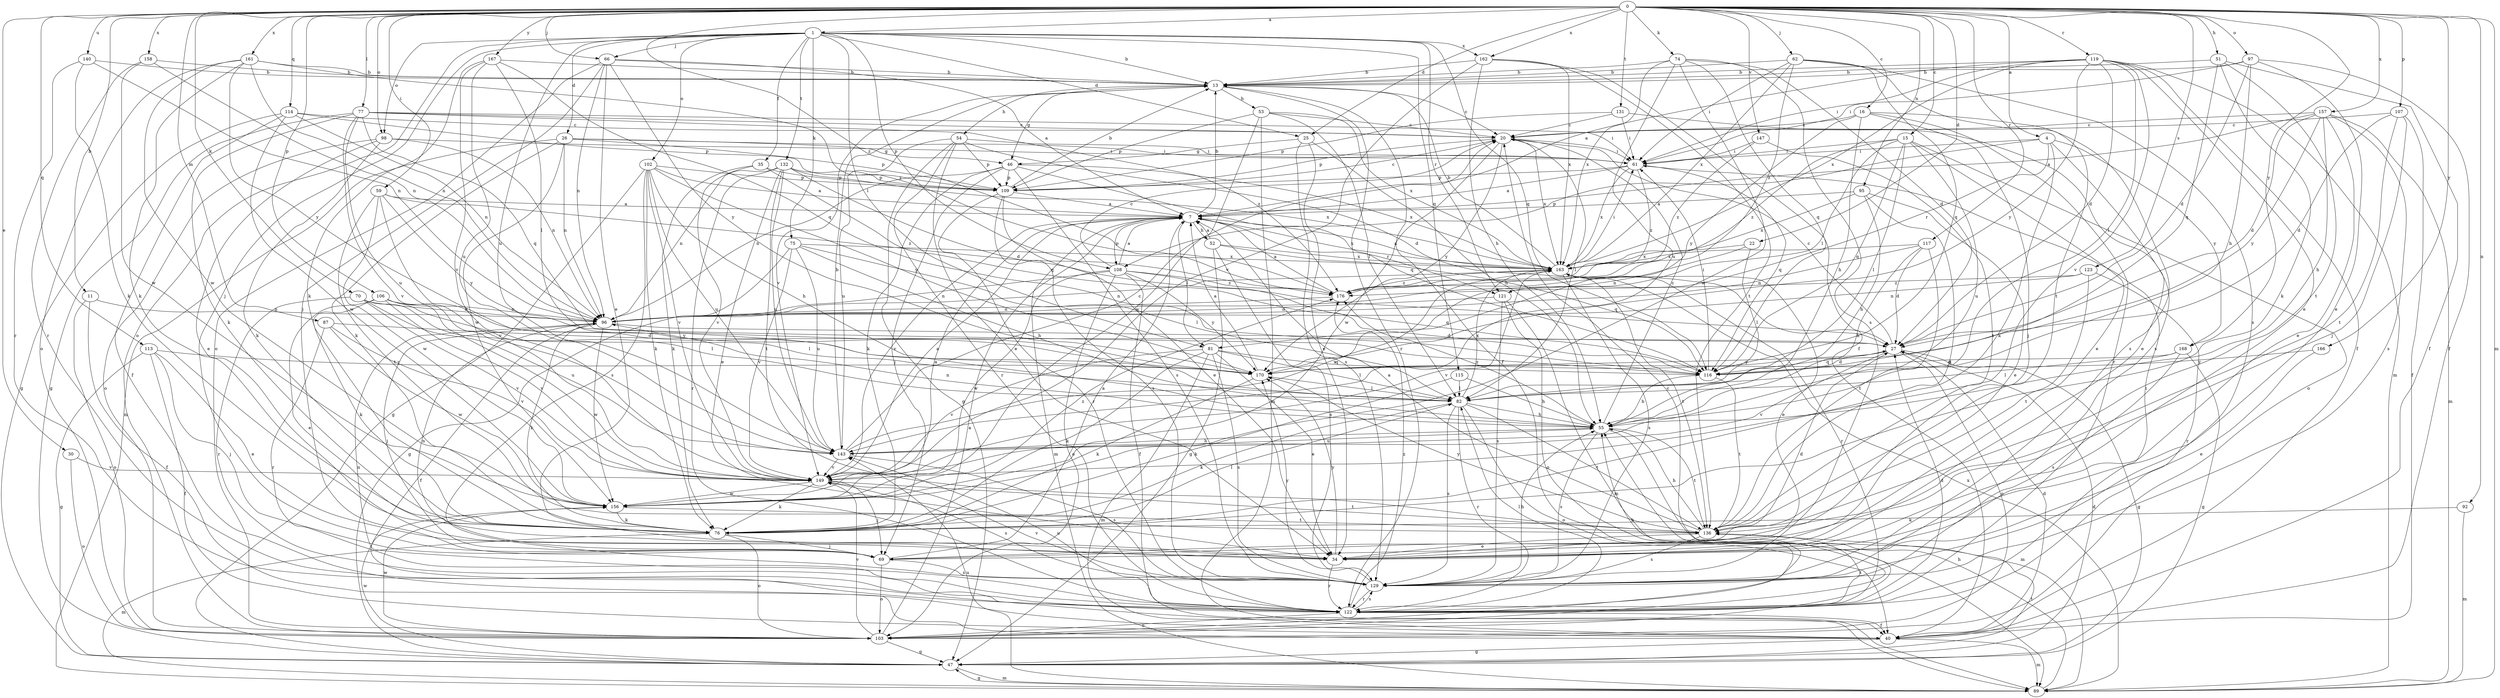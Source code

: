 strict digraph  {
0;
1;
4;
7;
11;
13;
15;
16;
20;
22;
25;
26;
27;
30;
34;
35;
40;
46;
47;
51;
52;
53;
54;
55;
59;
61;
62;
66;
69;
70;
74;
75;
76;
77;
81;
82;
87;
89;
92;
95;
96;
97;
98;
102;
103;
106;
107;
108;
109;
113;
114;
115;
116;
117;
119;
121;
122;
123;
129;
131;
132;
136;
140;
143;
147;
149;
156;
157;
158;
161;
162;
163;
166;
167;
168;
170;
176;
0 -> 1  [label=a];
0 -> 4  [label=a];
0 -> 11  [label=b];
0 -> 15  [label=c];
0 -> 16  [label=c];
0 -> 22  [label=d];
0 -> 25  [label=d];
0 -> 30  [label=e];
0 -> 51  [label=h];
0 -> 59  [label=i];
0 -> 62  [label=j];
0 -> 66  [label=j];
0 -> 70  [label=k];
0 -> 74  [label=k];
0 -> 77  [label=l];
0 -> 87  [label=m];
0 -> 89  [label=m];
0 -> 92  [label=n];
0 -> 95  [label=n];
0 -> 97  [label=o];
0 -> 98  [label=o];
0 -> 106  [label=p];
0 -> 107  [label=p];
0 -> 113  [label=q];
0 -> 114  [label=q];
0 -> 117  [label=r];
0 -> 119  [label=r];
0 -> 123  [label=s];
0 -> 131  [label=t];
0 -> 140  [label=u];
0 -> 147  [label=v];
0 -> 157  [label=x];
0 -> 158  [label=x];
0 -> 161  [label=x];
0 -> 162  [label=x];
0 -> 166  [label=y];
0 -> 167  [label=y];
0 -> 168  [label=y];
0 -> 176  [label=z];
1 -> 13  [label=b];
1 -> 25  [label=d];
1 -> 26  [label=d];
1 -> 35  [label=f];
1 -> 66  [label=j];
1 -> 69  [label=j];
1 -> 75  [label=k];
1 -> 81  [label=l];
1 -> 98  [label=o];
1 -> 102  [label=o];
1 -> 103  [label=o];
1 -> 108  [label=p];
1 -> 115  [label=q];
1 -> 116  [label=q];
1 -> 121  [label=r];
1 -> 132  [label=t];
1 -> 143  [label=u];
1 -> 162  [label=x];
4 -> 34  [label=e];
4 -> 61  [label=i];
4 -> 76  [label=k];
4 -> 108  [label=p];
4 -> 121  [label=r];
4 -> 168  [label=y];
7 -> 13  [label=b];
7 -> 52  [label=h];
7 -> 81  [label=l];
7 -> 89  [label=m];
7 -> 108  [label=p];
7 -> 121  [label=r];
7 -> 149  [label=v];
7 -> 163  [label=x];
11 -> 40  [label=f];
11 -> 96  [label=n];
11 -> 103  [label=o];
13 -> 20  [label=c];
13 -> 40  [label=f];
13 -> 46  [label=g];
13 -> 53  [label=h];
13 -> 54  [label=h];
13 -> 122  [label=r];
13 -> 149  [label=v];
15 -> 34  [label=e];
15 -> 61  [label=i];
15 -> 81  [label=l];
15 -> 82  [label=l];
15 -> 103  [label=o];
15 -> 116  [label=q];
15 -> 143  [label=u];
15 -> 176  [label=z];
16 -> 20  [label=c];
16 -> 55  [label=h];
16 -> 69  [label=j];
16 -> 122  [label=r];
16 -> 129  [label=s];
16 -> 170  [label=y];
20 -> 61  [label=i];
20 -> 82  [label=l];
20 -> 109  [label=p];
20 -> 156  [label=w];
20 -> 163  [label=x];
20 -> 170  [label=y];
22 -> 82  [label=l];
22 -> 96  [label=n];
22 -> 163  [label=x];
25 -> 34  [label=e];
25 -> 46  [label=g];
25 -> 55  [label=h];
25 -> 129  [label=s];
26 -> 46  [label=g];
26 -> 61  [label=i];
26 -> 76  [label=k];
26 -> 89  [label=m];
26 -> 96  [label=n];
26 -> 109  [label=p];
26 -> 156  [label=w];
27 -> 20  [label=c];
27 -> 47  [label=g];
27 -> 103  [label=o];
27 -> 116  [label=q];
27 -> 149  [label=v];
27 -> 170  [label=y];
30 -> 103  [label=o];
30 -> 149  [label=v];
34 -> 122  [label=r];
34 -> 170  [label=y];
35 -> 76  [label=k];
35 -> 109  [label=p];
35 -> 116  [label=q];
35 -> 149  [label=v];
40 -> 27  [label=d];
40 -> 47  [label=g];
40 -> 89  [label=m];
46 -> 69  [label=j];
46 -> 76  [label=k];
46 -> 96  [label=n];
46 -> 109  [label=p];
46 -> 116  [label=q];
46 -> 129  [label=s];
46 -> 163  [label=x];
47 -> 27  [label=d];
47 -> 89  [label=m];
47 -> 136  [label=t];
47 -> 156  [label=w];
51 -> 13  [label=b];
51 -> 40  [label=f];
51 -> 76  [label=k];
51 -> 116  [label=q];
51 -> 136  [label=t];
52 -> 7  [label=a];
52 -> 47  [label=g];
52 -> 116  [label=q];
52 -> 129  [label=s];
52 -> 163  [label=x];
53 -> 20  [label=c];
53 -> 82  [label=l];
53 -> 89  [label=m];
53 -> 109  [label=p];
53 -> 156  [label=w];
53 -> 163  [label=x];
54 -> 27  [label=d];
54 -> 34  [label=e];
54 -> 47  [label=g];
54 -> 61  [label=i];
54 -> 109  [label=p];
54 -> 122  [label=r];
54 -> 143  [label=u];
55 -> 20  [label=c];
55 -> 89  [label=m];
55 -> 96  [label=n];
55 -> 129  [label=s];
55 -> 136  [label=t];
55 -> 143  [label=u];
55 -> 176  [label=z];
59 -> 7  [label=a];
59 -> 136  [label=t];
59 -> 149  [label=v];
59 -> 156  [label=w];
59 -> 170  [label=y];
59 -> 176  [label=z];
61 -> 7  [label=a];
61 -> 109  [label=p];
61 -> 116  [label=q];
61 -> 163  [label=x];
61 -> 176  [label=z];
62 -> 13  [label=b];
62 -> 61  [label=i];
62 -> 116  [label=q];
62 -> 129  [label=s];
62 -> 136  [label=t];
62 -> 163  [label=x];
62 -> 176  [label=z];
66 -> 7  [label=a];
66 -> 13  [label=b];
66 -> 34  [label=e];
66 -> 69  [label=j];
66 -> 96  [label=n];
66 -> 103  [label=o];
66 -> 170  [label=y];
69 -> 7  [label=a];
69 -> 27  [label=d];
69 -> 96  [label=n];
69 -> 103  [label=o];
69 -> 129  [label=s];
70 -> 82  [label=l];
70 -> 96  [label=n];
70 -> 122  [label=r];
70 -> 143  [label=u];
70 -> 149  [label=v];
74 -> 13  [label=b];
74 -> 27  [label=d];
74 -> 116  [label=q];
74 -> 129  [label=s];
74 -> 143  [label=u];
74 -> 156  [label=w];
74 -> 163  [label=x];
75 -> 47  [label=g];
75 -> 55  [label=h];
75 -> 82  [label=l];
75 -> 143  [label=u];
75 -> 149  [label=v];
75 -> 163  [label=x];
76 -> 69  [label=j];
76 -> 82  [label=l];
76 -> 89  [label=m];
76 -> 103  [label=o];
77 -> 20  [label=c];
77 -> 47  [label=g];
77 -> 61  [label=i];
77 -> 76  [label=k];
77 -> 116  [label=q];
77 -> 143  [label=u];
77 -> 149  [label=v];
77 -> 176  [label=z];
81 -> 34  [label=e];
81 -> 76  [label=k];
81 -> 82  [label=l];
81 -> 89  [label=m];
81 -> 116  [label=q];
81 -> 129  [label=s];
81 -> 149  [label=v];
82 -> 55  [label=h];
82 -> 76  [label=k];
82 -> 103  [label=o];
82 -> 122  [label=r];
82 -> 129  [label=s];
82 -> 136  [label=t];
82 -> 163  [label=x];
87 -> 27  [label=d];
87 -> 122  [label=r];
87 -> 149  [label=v];
87 -> 156  [label=w];
89 -> 47  [label=g];
89 -> 55  [label=h];
89 -> 143  [label=u];
89 -> 163  [label=x];
92 -> 76  [label=k];
92 -> 89  [label=m];
95 -> 7  [label=a];
95 -> 34  [label=e];
95 -> 55  [label=h];
95 -> 136  [label=t];
95 -> 163  [label=x];
96 -> 27  [label=d];
96 -> 40  [label=f];
96 -> 69  [label=j];
96 -> 76  [label=k];
96 -> 156  [label=w];
97 -> 13  [label=b];
97 -> 27  [label=d];
97 -> 34  [label=e];
97 -> 40  [label=f];
97 -> 55  [label=h];
97 -> 61  [label=i];
98 -> 34  [label=e];
98 -> 61  [label=i];
98 -> 76  [label=k];
98 -> 96  [label=n];
98 -> 103  [label=o];
102 -> 7  [label=a];
102 -> 47  [label=g];
102 -> 55  [label=h];
102 -> 76  [label=k];
102 -> 109  [label=p];
102 -> 129  [label=s];
102 -> 143  [label=u];
102 -> 149  [label=v];
102 -> 170  [label=y];
103 -> 7  [label=a];
103 -> 20  [label=c];
103 -> 47  [label=g];
103 -> 149  [label=v];
103 -> 156  [label=w];
106 -> 34  [label=e];
106 -> 76  [label=k];
106 -> 82  [label=l];
106 -> 96  [label=n];
106 -> 149  [label=v];
106 -> 170  [label=y];
107 -> 20  [label=c];
107 -> 27  [label=d];
107 -> 40  [label=f];
107 -> 69  [label=j];
107 -> 136  [label=t];
108 -> 7  [label=a];
108 -> 20  [label=c];
108 -> 40  [label=f];
108 -> 96  [label=n];
108 -> 103  [label=o];
108 -> 116  [label=q];
108 -> 156  [label=w];
108 -> 170  [label=y];
108 -> 176  [label=z];
109 -> 7  [label=a];
109 -> 13  [label=b];
109 -> 20  [label=c];
109 -> 34  [label=e];
109 -> 122  [label=r];
109 -> 129  [label=s];
113 -> 34  [label=e];
113 -> 40  [label=f];
113 -> 47  [label=g];
113 -> 69  [label=j];
113 -> 170  [label=y];
114 -> 20  [label=c];
114 -> 40  [label=f];
114 -> 47  [label=g];
114 -> 96  [label=n];
114 -> 109  [label=p];
114 -> 156  [label=w];
115 -> 55  [label=h];
115 -> 76  [label=k];
115 -> 82  [label=l];
116 -> 27  [label=d];
116 -> 55  [label=h];
116 -> 61  [label=i];
116 -> 136  [label=t];
117 -> 27  [label=d];
117 -> 55  [label=h];
117 -> 96  [label=n];
117 -> 136  [label=t];
117 -> 163  [label=x];
119 -> 7  [label=a];
119 -> 13  [label=b];
119 -> 27  [label=d];
119 -> 34  [label=e];
119 -> 40  [label=f];
119 -> 61  [label=i];
119 -> 82  [label=l];
119 -> 89  [label=m];
119 -> 149  [label=v];
119 -> 163  [label=x];
119 -> 170  [label=y];
121 -> 89  [label=m];
121 -> 96  [label=n];
121 -> 103  [label=o];
121 -> 129  [label=s];
122 -> 27  [label=d];
122 -> 40  [label=f];
122 -> 55  [label=h];
122 -> 61  [label=i];
122 -> 82  [label=l];
122 -> 96  [label=n];
122 -> 103  [label=o];
122 -> 129  [label=s];
122 -> 136  [label=t];
122 -> 143  [label=u];
122 -> 176  [label=z];
123 -> 96  [label=n];
123 -> 122  [label=r];
123 -> 136  [label=t];
123 -> 176  [label=z];
129 -> 55  [label=h];
129 -> 122  [label=r];
129 -> 149  [label=v];
129 -> 170  [label=y];
131 -> 20  [label=c];
131 -> 61  [label=i];
131 -> 109  [label=p];
131 -> 129  [label=s];
132 -> 27  [label=d];
132 -> 34  [label=e];
132 -> 96  [label=n];
132 -> 109  [label=p];
132 -> 122  [label=r];
132 -> 136  [label=t];
132 -> 143  [label=u];
132 -> 163  [label=x];
136 -> 7  [label=a];
136 -> 34  [label=e];
136 -> 55  [label=h];
136 -> 129  [label=s];
136 -> 170  [label=y];
140 -> 13  [label=b];
140 -> 76  [label=k];
140 -> 96  [label=n];
140 -> 122  [label=r];
143 -> 13  [label=b];
143 -> 20  [label=c];
143 -> 55  [label=h];
143 -> 129  [label=s];
143 -> 149  [label=v];
143 -> 163  [label=x];
147 -> 61  [label=i];
147 -> 136  [label=t];
147 -> 176  [label=z];
149 -> 7  [label=a];
149 -> 69  [label=j];
149 -> 76  [label=k];
149 -> 129  [label=s];
149 -> 136  [label=t];
149 -> 156  [label=w];
156 -> 7  [label=a];
156 -> 76  [label=k];
156 -> 136  [label=t];
156 -> 176  [label=z];
157 -> 7  [label=a];
157 -> 20  [label=c];
157 -> 27  [label=d];
157 -> 34  [label=e];
157 -> 55  [label=h];
157 -> 89  [label=m];
157 -> 129  [label=s];
157 -> 170  [label=y];
158 -> 13  [label=b];
158 -> 96  [label=n];
158 -> 122  [label=r];
158 -> 156  [label=w];
161 -> 13  [label=b];
161 -> 76  [label=k];
161 -> 96  [label=n];
161 -> 103  [label=o];
161 -> 156  [label=w];
161 -> 170  [label=y];
161 -> 176  [label=z];
162 -> 13  [label=b];
162 -> 40  [label=f];
162 -> 55  [label=h];
162 -> 136  [label=t];
162 -> 149  [label=v];
162 -> 163  [label=x];
163 -> 7  [label=a];
163 -> 13  [label=b];
163 -> 34  [label=e];
163 -> 61  [label=i];
163 -> 96  [label=n];
163 -> 122  [label=r];
163 -> 129  [label=s];
163 -> 136  [label=t];
163 -> 149  [label=v];
163 -> 176  [label=z];
166 -> 34  [label=e];
166 -> 170  [label=y];
167 -> 13  [label=b];
167 -> 76  [label=k];
167 -> 82  [label=l];
167 -> 116  [label=q];
167 -> 143  [label=u];
167 -> 149  [label=v];
168 -> 47  [label=g];
168 -> 82  [label=l];
168 -> 116  [label=q];
168 -> 129  [label=s];
170 -> 7  [label=a];
170 -> 76  [label=k];
170 -> 82  [label=l];
176 -> 7  [label=a];
176 -> 96  [label=n];
}
